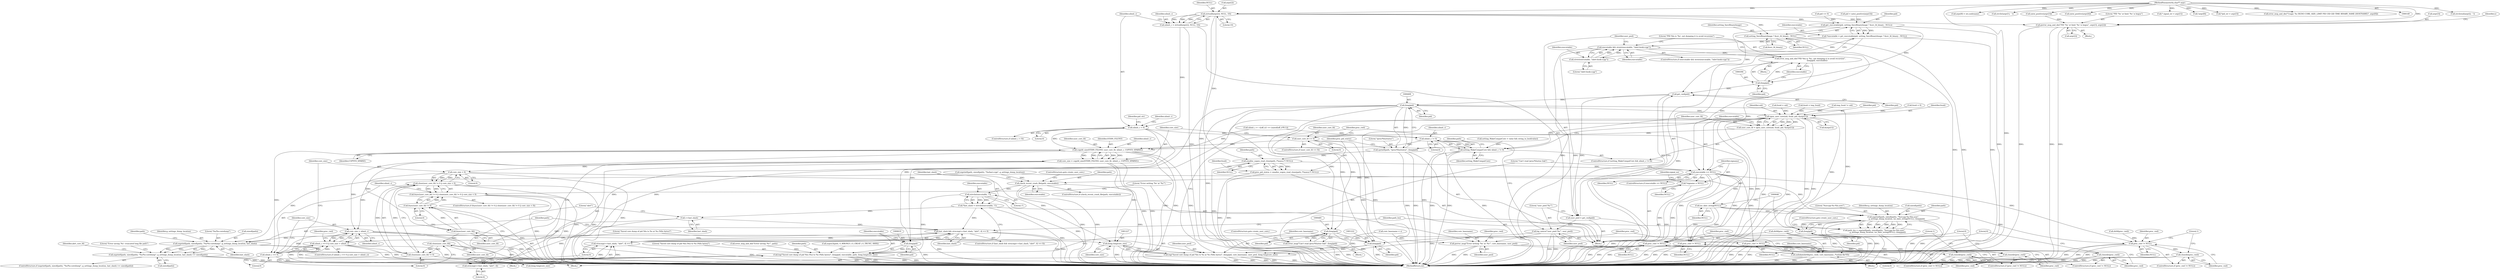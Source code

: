 digraph "0_abrt_8939398b82006ba1fec4ed491339fc075f43fc7c_1@array" {
"1000277" [label="(Call,strtoull(argv[2], NULL, 10))"];
"1000151" [label="(MethodParameterIn,char** argv)"];
"1000275" [label="(Call,ulimit_c = strtoull(argv[2], NULL, 10))"];
"1000284" [label="(Call,ulimit_c < 0)"];
"1000460" [label="(Call,ulimit_c != 0)"];
"1000458" [label="(Call,setting_MakeCompatCore && ulimit_c != 0)"];
"1001160" [label="(Call,copyfd_size(STDIN_FILENO, user_core_fd, ulimit_c, COPYFD_SPARSE))"];
"1001158" [label="(Call,core_size = copyfd_size(STDIN_FILENO, user_core_fd, ulimit_c, COPYFD_SPARSE))"];
"1001176" [label="(Call,core_size < 0)"];
"1001171" [label="(Call,close(user_core_fd) != 0 || core_size < 0)"];
"1001166" [label="(Call,fsync(user_core_fd) != 0 || close(user_core_fd) != 0 || core_size < 0)"];
"1001202" [label="(Call,core_size > ulimit_c)"];
"1001198" [label="(Call,ulimit_c == 0 || core_size > ulimit_c)"];
"1001226" [label="(Call,(long long)core_size)"];
"1001219" [label="(Call,log(\"Saved core dump of pid %lu to %s at %s (%llu bytes)\", (long)pid, core_basename, user_pwd, (long long)core_size))"];
"1001168" [label="(Call,fsync(user_core_fd))"];
"1001167" [label="(Call,fsync(user_core_fd) != 0)"];
"1001173" [label="(Call,close(user_core_fd))"];
"1001172" [label="(Call,close(user_core_fd) != 0)"];
"1001199" [label="(Call,ulimit_c == 0)"];
"1000328" [label="(Call,perror_msg_and_die(\"PID '%s' or limit '%s' is bogus\", argv[3], argv[2]))"];
"1000377" [label="(Call,get_executable(pid, setting_SaveBinaryImage ? &src_fd_binary : NULL))"];
"1000375" [label="(Call,*executable = get_executable(pid, setting_SaveBinaryImage ? &src_fd_binary : NULL))"];
"1000385" [label="(Call,executable && strstr(executable, \"/abrt-hook-ccpp\"))"];
"1000391" [label="(Call,error_msg_and_die(\"PID %lu is '%s', not dumping it to avoid recursion\",\n                        (long)pid, executable))"];
"1000474" [label="(Call,executable == NULL)"];
"1000485" [label="(Call,*signame = NULL)"];
"1000547" [label="(Call,check_recent_crash_file(path, executable))"];
"1000555" [label="(Call,strrchr(executable, '/'))"];
"1000553" [label="(Call,*last_slash = strrchr(executable, '/'))"];
"1000559" [label="(Call,last_slash && strncmp(++last_slash, \"abrt\", 4) == 0)"];
"1000571" [label="(Call,snprintf(path, sizeof(path), \"%s/%s-coredump\", g_settings_dump_location, last_slash))"];
"1000570" [label="(Call,snprintf(path, sizeof(path), \"%s/%s-coredump\", g_settings_dump_location, last_slash) >= sizeof(path))"];
"1000563" [label="(Call,++last_slash)"];
"1000562" [label="(Call,strncmp(++last_slash, \"abrt\", 4))"];
"1000561" [label="(Call,strncmp(++last_slash, \"abrt\", 4) == 0)"];
"1000616" [label="(Call,log(\"Saved core dump of pid %lu (%s) to %s (%llu bytes)\", (long)pid, executable, path, (long long)core_size))"];
"1000627" [label="(Call,proc_cwd != NULL)"];
"1000630" [label="(Call,closedir(proc_cwd))"];
"1000643" [label="(Call,iso_date_string(NULL))"];
"1000637" [label="(Call,snprintf(path, sizeof(path), \"%s/ccpp-%s-%lu.new\",\n            g_settings_dump_location, iso_date_string(NULL), (long)pid))"];
"1000635" [label="(Call,path_len = snprintf(path, sizeof(path), \"%s/ccpp-%s-%lu.new\",\n            g_settings_dump_location, iso_date_string(NULL), (long)pid))"];
"1001190" [label="(Call,proc_cwd != NULL)"];
"1001193" [label="(Call,closedir(proc_cwd))"];
"1001212" [label="(Call,proc_cwd != NULL)"];
"1001215" [label="(Call,closedir(proc_cwd))"];
"1001230" [label="(Call,proc_cwd != NULL)"];
"1001233" [label="(Call,closedir(proc_cwd))"];
"1000387" [label="(Call,strstr(executable, \"/abrt-hook-ccpp\"))"];
"1000393" [label="(Call,(long)pid)"];
"1000399" [label="(Call,get_cwd(pid))"];
"1000397" [label="(Call,user_pwd = get_cwd(pid))"];
"1000401" [label="(Call,log_notice(\"user_pwd:'%s'\", user_pwd))"];
"1001180" [label="(Call,perror_msg(\"Error writing '%s' at '%s'\", core_basename, user_pwd))"];
"1001184" [label="(Call,unlinkat(dirfd(proc_cwd), core_basename, /*unlink file*/0))"];
"1000407" [label="(Call,(long)pid)"];
"1000404" [label="(Call,sprintf(path, \"/proc/%lu/status\", (long)pid))"];
"1000412" [label="(Call,xmalloc_xopen_read_close(path, /*maxsz:*/ NULL))"];
"1000410" [label="(Call,proc_pid_status = xmalloc_xopen_read_close(path, /*maxsz:*/ NULL))"];
"1000465" [label="(Call,open_user_core(uid, fsuid, pid, &argv[1]))"];
"1000463" [label="(Call,user_core_fd = open_user_core(uid, fsuid, pid, &argv[1]))"];
"1001153" [label="(Call,user_core_fd >= 0)"];
"1000480" [label="(Call,(long)pid)"];
"1000478" [label="(Call,error_msg(\"Can't read /proc/%lu/exe link\", (long)pid))"];
"1001221" [label="(Call,(long)pid)"];
"1000618" [label="(Call,(long)pid)"];
"1000645" [label="(Call,(long)pid)"];
"1000379" [label="(Call,setting_SaveBinaryImage ? &src_fd_binary : NULL)"];
"1000576" [label="(Identifier,g_settings_dump_location)"];
"1001160" [label="(Call,copyfd_size(STDIN_FILENO, user_core_fd, ulimit_c, COPYFD_SPARSE))"];
"1001175" [label="(Literal,0)"];
"1000333" [label="(Call,argv[2])"];
"1000230" [label="(Call,setting_MakeCompatCore = value && string_to_bool(value))"];
"1000639" [label="(Call,sizeof(path))"];
"1000480" [label="(Call,(long)pid)"];
"1000563" [label="(Call,++last_slash)"];
"1001200" [label="(Identifier,ulimit_c)"];
"1000469" [label="(Call,&argv[1])"];
"1000645" [label="(Call,(long)pid)"];
"1000467" [label="(Identifier,fsuid)"];
"1000485" [label="(Call,*signame = NULL)"];
"1000566" [label="(Literal,4)"];
"1000308" [label="(Call,pid = xatoi_positive(argv[3]))"];
"1000458" [label="(Call,setting_MakeCompatCore && ulimit_c != 0)"];
"1001187" [label="(Identifier,core_basename)"];
"1001189" [label="(ControlStructure,if (proc_cwd != NULL))"];
"1000375" [label="(Call,*executable = get_executable(pid, setting_SaveBinaryImage ? &src_fd_binary : NULL))"];
"1001155" [label="(Literal,0)"];
"1001169" [label="(Identifier,user_core_fd)"];
"1000556" [label="(Identifier,executable)"];
"1000400" [label="(Identifier,pid)"];
"1000570" [label="(Call,snprintf(path, sizeof(path), \"%s/%s-coredump\", g_settings_dump_location, last_slash) >= sizeof(path))"];
"1000376" [label="(Identifier,executable)"];
"1001230" [label="(Call,proc_cwd != NULL)"];
"1000288" [label="(Call,ulimit_c = ~((off_t)1 << (sizeof(off_t)*8-1)))"];
"1001225" [label="(Identifier,user_pwd)"];
"1000395" [label="(Identifier,pid)"];
"1001186" [label="(Identifier,proc_cwd)"];
"1000460" [label="(Call,ulimit_c != 0)"];
"1000402" [label="(Literal,\"user_pwd:'%s'\")"];
"1000203" [label="(Call,strchrnul(argv[i], ' '))"];
"1000627" [label="(Call,proc_cwd != NULL)"];
"1000403" [label="(Identifier,user_pwd)"];
"1000462" [label="(Literal,0)"];
"1000285" [label="(Identifier,ulimit_c)"];
"1000281" [label="(Identifier,NULL)"];
"1001204" [label="(Identifier,ulimit_c)"];
"1001201" [label="(Literal,0)"];
"1000392" [label="(Literal,\"PID %lu is '%s', not dumping it to avoid recursion\")"];
"1000277" [label="(Call,strtoull(argv[2], NULL, 10))"];
"1000628" [label="(Identifier,proc_cwd)"];
"1001207" [label="(Call,dirfd(proc_cwd))"];
"1001182" [label="(Identifier,core_basename)"];
"1000549" [label="(Identifier,executable)"];
"1000378" [label="(Identifier,pid)"];
"1001193" [label="(Call,closedir(proc_cwd))"];
"1000473" [label="(ControlStructure,if (executable == NULL))"];
"1000361" [label="(Call,argv[8] = uts.nodename)"];
"1000623" [label="(Call,(long long)core_size)"];
"1000413" [label="(Identifier,path)"];
"1001170" [label="(Literal,0)"];
"1000406" [label="(Literal,\"/proc/%lu/status\")"];
"1000389" [label="(Literal,\"/abrt-hook-ccpp\")"];
"1001179" [label="(Block,)"];
"1000567" [label="(Literal,0)"];
"1000184" [label="(Call,strchr(argv[1], ' '))"];
"1000396" [label="(Identifier,executable)"];
"1000345" [label="(Call,core_basename = s)"];
"1001184" [label="(Call,unlinkat(dirfd(proc_cwd), core_basename, /*unlink file*/0))"];
"1001224" [label="(Identifier,core_basename)"];
"1001202" [label="(Call,core_size > ulimit_c)"];
"1000329" [label="(Literal,\"PID '%s' or limit '%s' is bogus\")"];
"1000621" [label="(Identifier,executable)"];
"1000386" [label="(Identifier,executable)"];
"1000383" [label="(Identifier,NULL)"];
"1001190" [label="(Call,proc_cwd != NULL)"];
"1000461" [label="(Identifier,ulimit_c)"];
"1001164" [label="(Identifier,COPYFD_SPARSE)"];
"1001162" [label="(Identifier,user_core_fd)"];
"1000540" [label="(Call,snprintf(path, sizeof(path), \"%s/last-ccpp\", g_settings_dump_location))"];
"1000278" [label="(Call,argv[2])"];
"1000457" [label="(ControlStructure,if (setting_MakeCompatCore && ulimit_c != 0))"];
"1000572" [label="(Identifier,path)"];
"1000577" [label="(Identifier,last_slash)"];
"1000618" [label="(Call,(long)pid)"];
"1001171" [label="(Call,close(user_core_fd) != 0 || core_size < 0)"];
"1000151" [label="(MethodParameterIn,char** argv)"];
"1001165" [label="(ControlStructure,if (fsync(user_core_fd) != 0 || close(user_core_fd) != 0 || core_size < 0))"];
"1000636" [label="(Identifier,path_len)"];
"1001161" [label="(Identifier,STDIN_FILENO)"];
"1001183" [label="(Identifier,user_pwd)"];
"1000303" [label="(Identifier,pid_str)"];
"1000390" [label="(Block,)"];
"1000635" [label="(Call,path_len = snprintf(path, sizeof(path), \"%s/ccpp-%s-%lu.new\",\n            g_settings_dump_location, iso_date_string(NULL), (long)pid))"];
"1001159" [label="(Identifier,core_size)"];
"1000388" [label="(Identifier,executable)"];
"1000548" [label="(Identifier,path)"];
"1000564" [label="(Identifier,last_slash)"];
"1000317" [label="(Call,xatoi_positive(argv[4]))"];
"1001192" [label="(Identifier,NULL)"];
"1000310" [label="(Call,xatoi_positive(argv[3]))"];
"1000629" [label="(Identifier,NULL)"];
"1000571" [label="(Call,snprintf(path, sizeof(path), \"%s/%s-coredump\", g_settings_dump_location, last_slash))"];
"1000575" [label="(Literal,\"%s/%s-coredump\")"];
"1000573" [label="(Call,sizeof(path))"];
"1000324" [label="(Call,pid <= 0)"];
"1000554" [label="(Identifier,last_slash)"];
"1001213" [label="(Identifier,proc_cwd)"];
"1000478" [label="(Call,error_msg(\"Can't read /proc/%lu/exe link\", (long)pid))"];
"1000264" [label="(Call,* signal_str = argv[1])"];
"1000466" [label="(Identifier,uid)"];
"1000393" [label="(Call,(long)pid)"];
"1000464" [label="(Identifier,user_core_fd)"];
"1001163" [label="(Identifier,ulimit_c)"];
"1001177" [label="(Identifier,core_size)"];
"1001185" [label="(Call,dirfd(proc_cwd))"];
"1000405" [label="(Identifier,path)"];
"1000381" [label="(Call,&src_fd_binary)"];
"1000557" [label="(Literal,'/')"];
"1001223" [label="(Identifier,pid)"];
"1000407" [label="(Call,(long)pid)"];
"1000289" [label="(Identifier,ulimit_c)"];
"1001220" [label="(Literal,\"Saved core dump of pid %lu to %s at %s (%llu bytes)\")"];
"1000649" [label="(ControlStructure,goto create_user_core;)"];
"1000353" [label="(Call,!argv[8])"];
"1000284" [label="(Call,ulimit_c < 0)"];
"1000409" [label="(Identifier,pid)"];
"1001166" [label="(Call,fsync(user_core_fd) != 0 || close(user_core_fd) != 0 || core_size < 0)"];
"1001167" [label="(Call,fsync(user_core_fd) != 0)"];
"1000416" [label="(Call,fsuid = uid)"];
"1000643" [label="(Call,iso_date_string(NULL))"];
"1001176" [label="(Call,core_size < 0)"];
"1000398" [label="(Identifier,user_pwd)"];
"1000546" [label="(ControlStructure,if (check_recent_crash_file(path, executable)))"];
"1000152" [label="(Block,)"];
"1000644" [label="(Identifier,NULL)"];
"1001196" [label="(Literal,1)"];
"1001168" [label="(Call,fsync(user_core_fd))"];
"1000475" [label="(Identifier,executable)"];
"1000474" [label="(Call,executable == NULL)"];
"1000569" [label="(ControlStructure,if (snprintf(path, sizeof(path), \"%s/%s-coredump\", g_settings_dump_location, last_slash) >= sizeof(path)))"];
"1000620" [label="(Identifier,pid)"];
"1001172" [label="(Call,close(user_core_fd) != 0)"];
"1000397" [label="(Call,user_pwd = get_cwd(pid))"];
"1000411" [label="(Identifier,proc_pid_status)"];
"1001228" [label="(Identifier,core_size)"];
"1001208" [label="(Identifier,proc_cwd)"];
"1000585" [label="(Identifier,abrt_core_fd)"];
"1000637" [label="(Call,snprintf(path, sizeof(path), \"%s/ccpp-%s-%lu.new\",\n            g_settings_dump_location, iso_date_string(NULL), (long)pid))"];
"1000463" [label="(Call,user_core_fd = open_user_core(uid, fsuid, pid, &argv[1]))"];
"1000626" [label="(ControlStructure,if (proc_cwd != NULL))"];
"1000302" [label="(Call,*pid_str = argv[3])"];
"1000630" [label="(Call,closedir(proc_cwd))"];
"1001180" [label="(Call,perror_msg(\"Error writing '%s' at '%s'\", core_basename, user_pwd))"];
"1000283" [label="(ControlStructure,if (ulimit_c < 0))"];
"1001197" [label="(ControlStructure,if (ulimit_c == 0 || core_size > ulimit_c))"];
"1000486" [label="(Identifier,signame)"];
"1000568" [label="(Block,)"];
"1000561" [label="(Call,strncmp(++last_slash, \"abrt\", 4) == 0)"];
"1000616" [label="(Call,log(\"Saved core dump of pid %lu (%s) to %s (%llu bytes)\", (long)pid, executable, path, (long long)core_size))"];
"1000276" [label="(Identifier,ulimit_c)"];
"1000439" [label="(Call,fsuid = tmp_fsuid)"];
"1000633" [label="(Literal,0)"];
"1000387" [label="(Call,strstr(executable, \"/abrt-hook-ccpp\"))"];
"1001203" [label="(Identifier,core_size)"];
"1000327" [label="(Block,)"];
"1000638" [label="(Identifier,path)"];
"1000385" [label="(Call,executable && strstr(executable, \"/abrt-hook-ccpp\"))"];
"1000465" [label="(Call,open_user_core(uid, fsuid, pid, &argv[1]))"];
"1001226" [label="(Call,(long long)core_size)"];
"1000401" [label="(Call,log_notice(\"user_pwd:'%s'\", user_pwd))"];
"1000483" [label="(ControlStructure,goto create_user_core;)"];
"1000377" [label="(Call,get_executable(pid, setting_SaveBinaryImage ? &src_fd_binary : NULL))"];
"1000558" [label="(ControlStructure,if (last_slash && strncmp(++last_slash, \"abrt\", 4) == 0))"];
"1001214" [label="(Identifier,NULL)"];
"1000391" [label="(Call,error_msg_and_die(\"PID %lu is '%s', not dumping it to avoid recursion\",\n                        (long)pid, executable))"];
"1000428" [label="(Call,tmp_fsuid != uid)"];
"1000275" [label="(Call,ulimit_c = strtoull(argv[2], NULL, 10))"];
"1001229" [label="(ControlStructure,if (proc_cwd != NULL))"];
"1001158" [label="(Call,core_size = copyfd_size(STDIN_FILENO, user_core_fd, ulimit_c, COPYFD_SPARSE))"];
"1001191" [label="(Identifier,proc_cwd)"];
"1000641" [label="(Literal,\"%s/ccpp-%s-%lu.new\")"];
"1000282" [label="(Literal,10)"];
"1001216" [label="(Identifier,proc_cwd)"];
"1001194" [label="(Identifier,proc_cwd)"];
"1000622" [label="(Identifier,path)"];
"1001215" [label="(Call,closedir(proc_cwd))"];
"1001232" [label="(Identifier,NULL)"];
"1001236" [label="(Literal,0)"];
"1000489" [label="(Identifier,signal_no)"];
"1000586" [label="(Call,xopen3(path, O_WRONLY | O_CREAT | O_TRUNC, 0600))"];
"1000178" [label="(Call,error_msg_and_die(\"Usage: %s SIGNO CORE_SIZE_LIMIT PID UID GID TIME BINARY_NAME [HOSTNAME]\", argv[0]))"];
"1001221" [label="(Call,(long)pid)"];
"1000410" [label="(Call,proc_pid_status = xmalloc_xopen_read_close(path, /*maxsz:*/ NULL))"];
"1001188" [label="(Literal,0)"];
"1000479" [label="(Literal,\"Can't read /proc/%lu/exe link\")"];
"1000404" [label="(Call,sprintf(path, \"/proc/%lu/status\", (long)pid))"];
"1001154" [label="(Identifier,user_core_fd)"];
"1001178" [label="(Literal,0)"];
"1000553" [label="(Call,*last_slash = strrchr(executable, '/'))"];
"1000559" [label="(Call,last_slash && strncmp(++last_slash, \"abrt\", 4) == 0)"];
"1000477" [label="(Block,)"];
"1001198" [label="(Call,ulimit_c == 0 || core_size > ulimit_c)"];
"1001233" [label="(Call,closedir(proc_cwd))"];
"1000380" [label="(Identifier,setting_SaveBinaryImage)"];
"1000330" [label="(Call,argv[3])"];
"1001211" [label="(ControlStructure,if (proc_cwd != NULL))"];
"1000459" [label="(Identifier,setting_MakeCompatCore)"];
"1001234" [label="(Identifier,proc_cwd)"];
"1000414" [label="(Identifier,NULL)"];
"1000581" [label="(Literal,\"Error saving '%s': truncated long file path\")"];
"1000482" [label="(Identifier,pid)"];
"1000578" [label="(Call,sizeof(path))"];
"1000328" [label="(Call,perror_msg_and_die(\"PID '%s' or limit '%s' is bogus\", argv[3], argv[2]))"];
"1000384" [label="(ControlStructure,if (executable && strstr(executable, \"/abrt-hook-ccpp\")))"];
"1000631" [label="(Identifier,proc_cwd)"];
"1000562" [label="(Call,strncmp(++last_slash, \"abrt\", 4))"];
"1001231" [label="(Identifier,proc_cwd)"];
"1000379" [label="(Call,setting_SaveBinaryImage ? &src_fd_binary : NULL)"];
"1000579" [label="(Identifier,path)"];
"1000468" [label="(Identifier,pid)"];
"1000339" [label="(Identifier,s)"];
"1000617" [label="(Literal,\"Saved core dump of pid %lu (%s) to %s (%llu bytes)\")"];
"1000399" [label="(Call,get_cwd(pid))"];
"1000487" [label="(Identifier,NULL)"];
"1000647" [label="(Identifier,pid)"];
"1001174" [label="(Identifier,user_core_fd)"];
"1000613" [label="(Call,error_msg_and_die(\"Error saving '%s'\", path))"];
"1001152" [label="(ControlStructure,if (user_core_fd >= 0))"];
"1000555" [label="(Call,strrchr(executable, '/'))"];
"1001212" [label="(Call,proc_cwd != NULL)"];
"1001181" [label="(Literal,\"Error writing '%s' at '%s'\")"];
"1000560" [label="(Identifier,last_slash)"];
"1001156" [label="(Block,)"];
"1000432" [label="(Call,fsuid = 0)"];
"1000476" [label="(Identifier,NULL)"];
"1001219" [label="(Call,log(\"Saved core dump of pid %lu to %s at %s (%llu bytes)\", (long)pid, core_basename, user_pwd, (long long)core_size))"];
"1000417" [label="(Identifier,fsuid)"];
"1001153" [label="(Call,user_core_fd >= 0)"];
"1000286" [label="(Literal,0)"];
"1000547" [label="(Call,check_recent_crash_file(path, executable))"];
"1000565" [label="(Literal,\"abrt\")"];
"1000642" [label="(Identifier,g_settings_dump_location)"];
"1001218" [label="(Literal,1)"];
"1001199" [label="(Call,ulimit_c == 0)"];
"1001237" [label="(MethodReturn,int)"];
"1000412" [label="(Call,xmalloc_xopen_read_close(path, /*maxsz:*/ NULL))"];
"1001173" [label="(Call,close(user_core_fd))"];
"1000551" [label="(ControlStructure,goto create_user_core;)"];
"1000277" -> "1000275"  [label="AST: "];
"1000277" -> "1000282"  [label="CFG: "];
"1000278" -> "1000277"  [label="AST: "];
"1000281" -> "1000277"  [label="AST: "];
"1000282" -> "1000277"  [label="AST: "];
"1000275" -> "1000277"  [label="CFG: "];
"1000277" -> "1001237"  [label="DDG: "];
"1000277" -> "1000275"  [label="DDG: "];
"1000277" -> "1000275"  [label="DDG: "];
"1000277" -> "1000275"  [label="DDG: "];
"1000151" -> "1000277"  [label="DDG: "];
"1000277" -> "1000328"  [label="DDG: "];
"1000277" -> "1000377"  [label="DDG: "];
"1000277" -> "1000379"  [label="DDG: "];
"1000277" -> "1000412"  [label="DDG: "];
"1000151" -> "1000149"  [label="AST: "];
"1000151" -> "1001237"  [label="DDG: "];
"1000151" -> "1000178"  [label="DDG: "];
"1000151" -> "1000184"  [label="DDG: "];
"1000151" -> "1000203"  [label="DDG: "];
"1000151" -> "1000264"  [label="DDG: "];
"1000151" -> "1000302"  [label="DDG: "];
"1000151" -> "1000310"  [label="DDG: "];
"1000151" -> "1000317"  [label="DDG: "];
"1000151" -> "1000328"  [label="DDG: "];
"1000151" -> "1000353"  [label="DDG: "];
"1000151" -> "1000361"  [label="DDG: "];
"1000275" -> "1000152"  [label="AST: "];
"1000276" -> "1000275"  [label="AST: "];
"1000285" -> "1000275"  [label="CFG: "];
"1000275" -> "1001237"  [label="DDG: "];
"1000275" -> "1000284"  [label="DDG: "];
"1000284" -> "1000283"  [label="AST: "];
"1000284" -> "1000286"  [label="CFG: "];
"1000285" -> "1000284"  [label="AST: "];
"1000286" -> "1000284"  [label="AST: "];
"1000289" -> "1000284"  [label="CFG: "];
"1000303" -> "1000284"  [label="CFG: "];
"1000284" -> "1001237"  [label="DDG: "];
"1000284" -> "1001237"  [label="DDG: "];
"1000284" -> "1000460"  [label="DDG: "];
"1000284" -> "1001160"  [label="DDG: "];
"1000460" -> "1000458"  [label="AST: "];
"1000460" -> "1000462"  [label="CFG: "];
"1000461" -> "1000460"  [label="AST: "];
"1000462" -> "1000460"  [label="AST: "];
"1000458" -> "1000460"  [label="CFG: "];
"1000460" -> "1001237"  [label="DDG: "];
"1000460" -> "1000458"  [label="DDG: "];
"1000460" -> "1000458"  [label="DDG: "];
"1000288" -> "1000460"  [label="DDG: "];
"1000460" -> "1001160"  [label="DDG: "];
"1000458" -> "1000457"  [label="AST: "];
"1000458" -> "1000459"  [label="CFG: "];
"1000459" -> "1000458"  [label="AST: "];
"1000464" -> "1000458"  [label="CFG: "];
"1000475" -> "1000458"  [label="CFG: "];
"1000458" -> "1001237"  [label="DDG: "];
"1000458" -> "1001237"  [label="DDG: "];
"1000458" -> "1001237"  [label="DDG: "];
"1000230" -> "1000458"  [label="DDG: "];
"1001160" -> "1001158"  [label="AST: "];
"1001160" -> "1001164"  [label="CFG: "];
"1001161" -> "1001160"  [label="AST: "];
"1001162" -> "1001160"  [label="AST: "];
"1001163" -> "1001160"  [label="AST: "];
"1001164" -> "1001160"  [label="AST: "];
"1001158" -> "1001160"  [label="CFG: "];
"1001160" -> "1001237"  [label="DDG: "];
"1001160" -> "1001237"  [label="DDG: "];
"1001160" -> "1001237"  [label="DDG: "];
"1001160" -> "1001158"  [label="DDG: "];
"1001160" -> "1001158"  [label="DDG: "];
"1001160" -> "1001158"  [label="DDG: "];
"1001160" -> "1001158"  [label="DDG: "];
"1001153" -> "1001160"  [label="DDG: "];
"1000288" -> "1001160"  [label="DDG: "];
"1001160" -> "1001168"  [label="DDG: "];
"1001160" -> "1001199"  [label="DDG: "];
"1001158" -> "1001156"  [label="AST: "];
"1001159" -> "1001158"  [label="AST: "];
"1001169" -> "1001158"  [label="CFG: "];
"1001158" -> "1001237"  [label="DDG: "];
"1001158" -> "1001237"  [label="DDG: "];
"1001158" -> "1001176"  [label="DDG: "];
"1001158" -> "1001202"  [label="DDG: "];
"1001158" -> "1001226"  [label="DDG: "];
"1001176" -> "1001171"  [label="AST: "];
"1001176" -> "1001178"  [label="CFG: "];
"1001177" -> "1001176"  [label="AST: "];
"1001178" -> "1001176"  [label="AST: "];
"1001171" -> "1001176"  [label="CFG: "];
"1001176" -> "1001237"  [label="DDG: "];
"1001176" -> "1001171"  [label="DDG: "];
"1001176" -> "1001171"  [label="DDG: "];
"1001176" -> "1001202"  [label="DDG: "];
"1001176" -> "1001226"  [label="DDG: "];
"1001171" -> "1001166"  [label="AST: "];
"1001171" -> "1001172"  [label="CFG: "];
"1001172" -> "1001171"  [label="AST: "];
"1001166" -> "1001171"  [label="CFG: "];
"1001171" -> "1001237"  [label="DDG: "];
"1001171" -> "1001237"  [label="DDG: "];
"1001171" -> "1001166"  [label="DDG: "];
"1001171" -> "1001166"  [label="DDG: "];
"1001172" -> "1001171"  [label="DDG: "];
"1001172" -> "1001171"  [label="DDG: "];
"1001166" -> "1001165"  [label="AST: "];
"1001166" -> "1001167"  [label="CFG: "];
"1001167" -> "1001166"  [label="AST: "];
"1001181" -> "1001166"  [label="CFG: "];
"1001200" -> "1001166"  [label="CFG: "];
"1001166" -> "1001237"  [label="DDG: "];
"1001166" -> "1001237"  [label="DDG: "];
"1001166" -> "1001237"  [label="DDG: "];
"1001167" -> "1001166"  [label="DDG: "];
"1001167" -> "1001166"  [label="DDG: "];
"1001202" -> "1001198"  [label="AST: "];
"1001202" -> "1001204"  [label="CFG: "];
"1001203" -> "1001202"  [label="AST: "];
"1001204" -> "1001202"  [label="AST: "];
"1001198" -> "1001202"  [label="CFG: "];
"1001202" -> "1001237"  [label="DDG: "];
"1001202" -> "1001237"  [label="DDG: "];
"1001202" -> "1001198"  [label="DDG: "];
"1001202" -> "1001198"  [label="DDG: "];
"1001199" -> "1001202"  [label="DDG: "];
"1001202" -> "1001226"  [label="DDG: "];
"1001198" -> "1001197"  [label="AST: "];
"1001198" -> "1001199"  [label="CFG: "];
"1001199" -> "1001198"  [label="AST: "];
"1001208" -> "1001198"  [label="CFG: "];
"1001220" -> "1001198"  [label="CFG: "];
"1001198" -> "1001237"  [label="DDG: "];
"1001198" -> "1001237"  [label="DDG: "];
"1001198" -> "1001237"  [label="DDG: "];
"1001199" -> "1001198"  [label="DDG: "];
"1001199" -> "1001198"  [label="DDG: "];
"1001226" -> "1001219"  [label="AST: "];
"1001226" -> "1001228"  [label="CFG: "];
"1001227" -> "1001226"  [label="AST: "];
"1001228" -> "1001226"  [label="AST: "];
"1001219" -> "1001226"  [label="CFG: "];
"1001226" -> "1001237"  [label="DDG: "];
"1001226" -> "1001219"  [label="DDG: "];
"1001219" -> "1001156"  [label="AST: "];
"1001220" -> "1001219"  [label="AST: "];
"1001221" -> "1001219"  [label="AST: "];
"1001224" -> "1001219"  [label="AST: "];
"1001225" -> "1001219"  [label="AST: "];
"1001231" -> "1001219"  [label="CFG: "];
"1001219" -> "1001237"  [label="DDG: "];
"1001219" -> "1001237"  [label="DDG: "];
"1001219" -> "1001237"  [label="DDG: "];
"1001219" -> "1001237"  [label="DDG: "];
"1001219" -> "1001237"  [label="DDG: "];
"1001221" -> "1001219"  [label="DDG: "];
"1000345" -> "1001219"  [label="DDG: "];
"1000401" -> "1001219"  [label="DDG: "];
"1001168" -> "1001167"  [label="AST: "];
"1001168" -> "1001169"  [label="CFG: "];
"1001169" -> "1001168"  [label="AST: "];
"1001170" -> "1001168"  [label="CFG: "];
"1001168" -> "1001237"  [label="DDG: "];
"1001168" -> "1001167"  [label="DDG: "];
"1001168" -> "1001173"  [label="DDG: "];
"1001167" -> "1001170"  [label="CFG: "];
"1001170" -> "1001167"  [label="AST: "];
"1001174" -> "1001167"  [label="CFG: "];
"1001167" -> "1001237"  [label="DDG: "];
"1001173" -> "1001172"  [label="AST: "];
"1001173" -> "1001174"  [label="CFG: "];
"1001174" -> "1001173"  [label="AST: "];
"1001175" -> "1001173"  [label="CFG: "];
"1001173" -> "1001237"  [label="DDG: "];
"1001173" -> "1001172"  [label="DDG: "];
"1001172" -> "1001175"  [label="CFG: "];
"1001175" -> "1001172"  [label="AST: "];
"1001177" -> "1001172"  [label="CFG: "];
"1001172" -> "1001237"  [label="DDG: "];
"1001199" -> "1001201"  [label="CFG: "];
"1001200" -> "1001199"  [label="AST: "];
"1001201" -> "1001199"  [label="AST: "];
"1001203" -> "1001199"  [label="CFG: "];
"1001199" -> "1001237"  [label="DDG: "];
"1000328" -> "1000327"  [label="AST: "];
"1000328" -> "1000333"  [label="CFG: "];
"1000329" -> "1000328"  [label="AST: "];
"1000330" -> "1000328"  [label="AST: "];
"1000333" -> "1000328"  [label="AST: "];
"1000339" -> "1000328"  [label="CFG: "];
"1000328" -> "1001237"  [label="DDG: "];
"1000328" -> "1001237"  [label="DDG: "];
"1000328" -> "1001237"  [label="DDG: "];
"1000310" -> "1000328"  [label="DDG: "];
"1000377" -> "1000375"  [label="AST: "];
"1000377" -> "1000379"  [label="CFG: "];
"1000378" -> "1000377"  [label="AST: "];
"1000379" -> "1000377"  [label="AST: "];
"1000375" -> "1000377"  [label="CFG: "];
"1000377" -> "1001237"  [label="DDG: "];
"1000377" -> "1000375"  [label="DDG: "];
"1000377" -> "1000375"  [label="DDG: "];
"1000308" -> "1000377"  [label="DDG: "];
"1000324" -> "1000377"  [label="DDG: "];
"1000377" -> "1000393"  [label="DDG: "];
"1000377" -> "1000399"  [label="DDG: "];
"1000375" -> "1000152"  [label="AST: "];
"1000376" -> "1000375"  [label="AST: "];
"1000386" -> "1000375"  [label="CFG: "];
"1000375" -> "1001237"  [label="DDG: "];
"1000375" -> "1000385"  [label="DDG: "];
"1000375" -> "1000387"  [label="DDG: "];
"1000385" -> "1000384"  [label="AST: "];
"1000385" -> "1000386"  [label="CFG: "];
"1000385" -> "1000387"  [label="CFG: "];
"1000386" -> "1000385"  [label="AST: "];
"1000387" -> "1000385"  [label="AST: "];
"1000392" -> "1000385"  [label="CFG: "];
"1000398" -> "1000385"  [label="CFG: "];
"1000385" -> "1001237"  [label="DDG: "];
"1000385" -> "1001237"  [label="DDG: "];
"1000387" -> "1000385"  [label="DDG: "];
"1000387" -> "1000385"  [label="DDG: "];
"1000385" -> "1000391"  [label="DDG: "];
"1000385" -> "1000474"  [label="DDG: "];
"1000391" -> "1000390"  [label="AST: "];
"1000391" -> "1000396"  [label="CFG: "];
"1000392" -> "1000391"  [label="AST: "];
"1000393" -> "1000391"  [label="AST: "];
"1000396" -> "1000391"  [label="AST: "];
"1000398" -> "1000391"  [label="CFG: "];
"1000391" -> "1001237"  [label="DDG: "];
"1000393" -> "1000391"  [label="DDG: "];
"1000391" -> "1000474"  [label="DDG: "];
"1000474" -> "1000473"  [label="AST: "];
"1000474" -> "1000476"  [label="CFG: "];
"1000475" -> "1000474"  [label="AST: "];
"1000476" -> "1000474"  [label="AST: "];
"1000479" -> "1000474"  [label="CFG: "];
"1000486" -> "1000474"  [label="CFG: "];
"1000474" -> "1001237"  [label="DDG: "];
"1000474" -> "1001237"  [label="DDG: "];
"1000412" -> "1000474"  [label="DDG: "];
"1000474" -> "1000485"  [label="DDG: "];
"1000474" -> "1000547"  [label="DDG: "];
"1000474" -> "1000627"  [label="DDG: "];
"1000474" -> "1000643"  [label="DDG: "];
"1000474" -> "1001190"  [label="DDG: "];
"1000474" -> "1001212"  [label="DDG: "];
"1000474" -> "1001230"  [label="DDG: "];
"1000485" -> "1000152"  [label="AST: "];
"1000485" -> "1000487"  [label="CFG: "];
"1000486" -> "1000485"  [label="AST: "];
"1000487" -> "1000485"  [label="AST: "];
"1000489" -> "1000485"  [label="CFG: "];
"1000485" -> "1001237"  [label="DDG: "];
"1000547" -> "1000546"  [label="AST: "];
"1000547" -> "1000549"  [label="CFG: "];
"1000548" -> "1000547"  [label="AST: "];
"1000549" -> "1000547"  [label="AST: "];
"1000551" -> "1000547"  [label="CFG: "];
"1000554" -> "1000547"  [label="CFG: "];
"1000547" -> "1001237"  [label="DDG: "];
"1000547" -> "1001237"  [label="DDG: "];
"1000547" -> "1001237"  [label="DDG: "];
"1000540" -> "1000547"  [label="DDG: "];
"1000547" -> "1000555"  [label="DDG: "];
"1000555" -> "1000553"  [label="AST: "];
"1000555" -> "1000557"  [label="CFG: "];
"1000556" -> "1000555"  [label="AST: "];
"1000557" -> "1000555"  [label="AST: "];
"1000553" -> "1000555"  [label="CFG: "];
"1000555" -> "1001237"  [label="DDG: "];
"1000555" -> "1000553"  [label="DDG: "];
"1000555" -> "1000553"  [label="DDG: "];
"1000555" -> "1000616"  [label="DDG: "];
"1000553" -> "1000152"  [label="AST: "];
"1000554" -> "1000553"  [label="AST: "];
"1000560" -> "1000553"  [label="CFG: "];
"1000553" -> "1001237"  [label="DDG: "];
"1000553" -> "1000559"  [label="DDG: "];
"1000553" -> "1000563"  [label="DDG: "];
"1000559" -> "1000558"  [label="AST: "];
"1000559" -> "1000560"  [label="CFG: "];
"1000559" -> "1000561"  [label="CFG: "];
"1000560" -> "1000559"  [label="AST: "];
"1000561" -> "1000559"  [label="AST: "];
"1000572" -> "1000559"  [label="CFG: "];
"1000636" -> "1000559"  [label="CFG: "];
"1000559" -> "1001237"  [label="DDG: "];
"1000559" -> "1001237"  [label="DDG: "];
"1000559" -> "1001237"  [label="DDG: "];
"1000563" -> "1000559"  [label="DDG: "];
"1000561" -> "1000559"  [label="DDG: "];
"1000561" -> "1000559"  [label="DDG: "];
"1000559" -> "1000571"  [label="DDG: "];
"1000571" -> "1000570"  [label="AST: "];
"1000571" -> "1000577"  [label="CFG: "];
"1000572" -> "1000571"  [label="AST: "];
"1000573" -> "1000571"  [label="AST: "];
"1000575" -> "1000571"  [label="AST: "];
"1000576" -> "1000571"  [label="AST: "];
"1000577" -> "1000571"  [label="AST: "];
"1000579" -> "1000571"  [label="CFG: "];
"1000571" -> "1001237"  [label="DDG: "];
"1000571" -> "1001237"  [label="DDG: "];
"1000571" -> "1000570"  [label="DDG: "];
"1000571" -> "1000570"  [label="DDG: "];
"1000571" -> "1000570"  [label="DDG: "];
"1000571" -> "1000570"  [label="DDG: "];
"1000540" -> "1000571"  [label="DDG: "];
"1000570" -> "1000569"  [label="AST: "];
"1000570" -> "1000578"  [label="CFG: "];
"1000578" -> "1000570"  [label="AST: "];
"1000581" -> "1000570"  [label="CFG: "];
"1000585" -> "1000570"  [label="CFG: "];
"1000570" -> "1001237"  [label="DDG: "];
"1000570" -> "1001237"  [label="DDG: "];
"1000563" -> "1000562"  [label="AST: "];
"1000563" -> "1000564"  [label="CFG: "];
"1000564" -> "1000563"  [label="AST: "];
"1000565" -> "1000563"  [label="CFG: "];
"1000563" -> "1000562"  [label="DDG: "];
"1000562" -> "1000561"  [label="AST: "];
"1000562" -> "1000566"  [label="CFG: "];
"1000565" -> "1000562"  [label="AST: "];
"1000566" -> "1000562"  [label="AST: "];
"1000567" -> "1000562"  [label="CFG: "];
"1000562" -> "1000561"  [label="DDG: "];
"1000562" -> "1000561"  [label="DDG: "];
"1000561" -> "1000567"  [label="CFG: "];
"1000567" -> "1000561"  [label="AST: "];
"1000561" -> "1001237"  [label="DDG: "];
"1000616" -> "1000568"  [label="AST: "];
"1000616" -> "1000623"  [label="CFG: "];
"1000617" -> "1000616"  [label="AST: "];
"1000618" -> "1000616"  [label="AST: "];
"1000621" -> "1000616"  [label="AST: "];
"1000622" -> "1000616"  [label="AST: "];
"1000623" -> "1000616"  [label="AST: "];
"1000628" -> "1000616"  [label="CFG: "];
"1000616" -> "1001237"  [label="DDG: "];
"1000616" -> "1001237"  [label="DDG: "];
"1000616" -> "1001237"  [label="DDG: "];
"1000616" -> "1001237"  [label="DDG: "];
"1000616" -> "1001237"  [label="DDG: "];
"1000618" -> "1000616"  [label="DDG: "];
"1000586" -> "1000616"  [label="DDG: "];
"1000613" -> "1000616"  [label="DDG: "];
"1000623" -> "1000616"  [label="DDG: "];
"1000627" -> "1000626"  [label="AST: "];
"1000627" -> "1000629"  [label="CFG: "];
"1000628" -> "1000627"  [label="AST: "];
"1000629" -> "1000627"  [label="AST: "];
"1000631" -> "1000627"  [label="CFG: "];
"1000633" -> "1000627"  [label="CFG: "];
"1000627" -> "1001237"  [label="DDG: "];
"1000627" -> "1001237"  [label="DDG: "];
"1000627" -> "1001237"  [label="DDG: "];
"1000627" -> "1000630"  [label="DDG: "];
"1000630" -> "1000626"  [label="AST: "];
"1000630" -> "1000631"  [label="CFG: "];
"1000631" -> "1000630"  [label="AST: "];
"1000633" -> "1000630"  [label="CFG: "];
"1000630" -> "1001237"  [label="DDG: "];
"1000630" -> "1001237"  [label="DDG: "];
"1000643" -> "1000637"  [label="AST: "];
"1000643" -> "1000644"  [label="CFG: "];
"1000644" -> "1000643"  [label="AST: "];
"1000646" -> "1000643"  [label="CFG: "];
"1000643" -> "1000637"  [label="DDG: "];
"1000643" -> "1001190"  [label="DDG: "];
"1000643" -> "1001212"  [label="DDG: "];
"1000643" -> "1001230"  [label="DDG: "];
"1000637" -> "1000635"  [label="AST: "];
"1000637" -> "1000645"  [label="CFG: "];
"1000638" -> "1000637"  [label="AST: "];
"1000639" -> "1000637"  [label="AST: "];
"1000641" -> "1000637"  [label="AST: "];
"1000642" -> "1000637"  [label="AST: "];
"1000645" -> "1000637"  [label="AST: "];
"1000635" -> "1000637"  [label="CFG: "];
"1000637" -> "1001237"  [label="DDG: "];
"1000637" -> "1001237"  [label="DDG: "];
"1000637" -> "1001237"  [label="DDG: "];
"1000637" -> "1001237"  [label="DDG: "];
"1000637" -> "1000635"  [label="DDG: "];
"1000637" -> "1000635"  [label="DDG: "];
"1000637" -> "1000635"  [label="DDG: "];
"1000637" -> "1000635"  [label="DDG: "];
"1000637" -> "1000635"  [label="DDG: "];
"1000540" -> "1000637"  [label="DDG: "];
"1000645" -> "1000637"  [label="DDG: "];
"1000635" -> "1000152"  [label="AST: "];
"1000636" -> "1000635"  [label="AST: "];
"1000649" -> "1000635"  [label="CFG: "];
"1000635" -> "1001237"  [label="DDG: "];
"1000635" -> "1001237"  [label="DDG: "];
"1001190" -> "1001189"  [label="AST: "];
"1001190" -> "1001192"  [label="CFG: "];
"1001191" -> "1001190"  [label="AST: "];
"1001192" -> "1001190"  [label="AST: "];
"1001194" -> "1001190"  [label="CFG: "];
"1001196" -> "1001190"  [label="CFG: "];
"1001190" -> "1001237"  [label="DDG: "];
"1001190" -> "1001237"  [label="DDG: "];
"1001190" -> "1001237"  [label="DDG: "];
"1001185" -> "1001190"  [label="DDG: "];
"1001190" -> "1001193"  [label="DDG: "];
"1001193" -> "1001189"  [label="AST: "];
"1001193" -> "1001194"  [label="CFG: "];
"1001194" -> "1001193"  [label="AST: "];
"1001196" -> "1001193"  [label="CFG: "];
"1001193" -> "1001237"  [label="DDG: "];
"1001193" -> "1001237"  [label="DDG: "];
"1001212" -> "1001211"  [label="AST: "];
"1001212" -> "1001214"  [label="CFG: "];
"1001213" -> "1001212"  [label="AST: "];
"1001214" -> "1001212"  [label="AST: "];
"1001216" -> "1001212"  [label="CFG: "];
"1001218" -> "1001212"  [label="CFG: "];
"1001212" -> "1001237"  [label="DDG: "];
"1001212" -> "1001237"  [label="DDG: "];
"1001212" -> "1001237"  [label="DDG: "];
"1001207" -> "1001212"  [label="DDG: "];
"1001212" -> "1001215"  [label="DDG: "];
"1001215" -> "1001211"  [label="AST: "];
"1001215" -> "1001216"  [label="CFG: "];
"1001216" -> "1001215"  [label="AST: "];
"1001218" -> "1001215"  [label="CFG: "];
"1001215" -> "1001237"  [label="DDG: "];
"1001215" -> "1001237"  [label="DDG: "];
"1001230" -> "1001229"  [label="AST: "];
"1001230" -> "1001232"  [label="CFG: "];
"1001231" -> "1001230"  [label="AST: "];
"1001232" -> "1001230"  [label="AST: "];
"1001234" -> "1001230"  [label="CFG: "];
"1001236" -> "1001230"  [label="CFG: "];
"1001230" -> "1001237"  [label="DDG: "];
"1001230" -> "1001237"  [label="DDG: "];
"1001230" -> "1001237"  [label="DDG: "];
"1001230" -> "1001233"  [label="DDG: "];
"1001233" -> "1001229"  [label="AST: "];
"1001233" -> "1001234"  [label="CFG: "];
"1001234" -> "1001233"  [label="AST: "];
"1001236" -> "1001233"  [label="CFG: "];
"1001233" -> "1001237"  [label="DDG: "];
"1001233" -> "1001237"  [label="DDG: "];
"1000387" -> "1000389"  [label="CFG: "];
"1000388" -> "1000387"  [label="AST: "];
"1000389" -> "1000387"  [label="AST: "];
"1000393" -> "1000395"  [label="CFG: "];
"1000394" -> "1000393"  [label="AST: "];
"1000395" -> "1000393"  [label="AST: "];
"1000396" -> "1000393"  [label="CFG: "];
"1000393" -> "1000399"  [label="DDG: "];
"1000399" -> "1000397"  [label="AST: "];
"1000399" -> "1000400"  [label="CFG: "];
"1000400" -> "1000399"  [label="AST: "];
"1000397" -> "1000399"  [label="CFG: "];
"1000399" -> "1000397"  [label="DDG: "];
"1000399" -> "1000407"  [label="DDG: "];
"1000397" -> "1000152"  [label="AST: "];
"1000398" -> "1000397"  [label="AST: "];
"1000402" -> "1000397"  [label="CFG: "];
"1000397" -> "1001237"  [label="DDG: "];
"1000397" -> "1000401"  [label="DDG: "];
"1000401" -> "1000152"  [label="AST: "];
"1000401" -> "1000403"  [label="CFG: "];
"1000402" -> "1000401"  [label="AST: "];
"1000403" -> "1000401"  [label="AST: "];
"1000405" -> "1000401"  [label="CFG: "];
"1000401" -> "1001237"  [label="DDG: "];
"1000401" -> "1001237"  [label="DDG: "];
"1000401" -> "1001180"  [label="DDG: "];
"1001180" -> "1001179"  [label="AST: "];
"1001180" -> "1001183"  [label="CFG: "];
"1001181" -> "1001180"  [label="AST: "];
"1001182" -> "1001180"  [label="AST: "];
"1001183" -> "1001180"  [label="AST: "];
"1001186" -> "1001180"  [label="CFG: "];
"1001180" -> "1001237"  [label="DDG: "];
"1001180" -> "1001237"  [label="DDG: "];
"1000345" -> "1001180"  [label="DDG: "];
"1001180" -> "1001184"  [label="DDG: "];
"1001184" -> "1001179"  [label="AST: "];
"1001184" -> "1001188"  [label="CFG: "];
"1001185" -> "1001184"  [label="AST: "];
"1001187" -> "1001184"  [label="AST: "];
"1001188" -> "1001184"  [label="AST: "];
"1001191" -> "1001184"  [label="CFG: "];
"1001184" -> "1001237"  [label="DDG: "];
"1001184" -> "1001237"  [label="DDG: "];
"1001184" -> "1001237"  [label="DDG: "];
"1001185" -> "1001184"  [label="DDG: "];
"1000407" -> "1000404"  [label="AST: "];
"1000407" -> "1000409"  [label="CFG: "];
"1000408" -> "1000407"  [label="AST: "];
"1000409" -> "1000407"  [label="AST: "];
"1000404" -> "1000407"  [label="CFG: "];
"1000407" -> "1001237"  [label="DDG: "];
"1000407" -> "1000404"  [label="DDG: "];
"1000407" -> "1000465"  [label="DDG: "];
"1000407" -> "1000480"  [label="DDG: "];
"1000407" -> "1000618"  [label="DDG: "];
"1000407" -> "1000645"  [label="DDG: "];
"1000407" -> "1001221"  [label="DDG: "];
"1000404" -> "1000152"  [label="AST: "];
"1000405" -> "1000404"  [label="AST: "];
"1000406" -> "1000404"  [label="AST: "];
"1000411" -> "1000404"  [label="CFG: "];
"1000404" -> "1001237"  [label="DDG: "];
"1000404" -> "1001237"  [label="DDG: "];
"1000404" -> "1000412"  [label="DDG: "];
"1000412" -> "1000410"  [label="AST: "];
"1000412" -> "1000414"  [label="CFG: "];
"1000413" -> "1000412"  [label="AST: "];
"1000414" -> "1000412"  [label="AST: "];
"1000410" -> "1000412"  [label="CFG: "];
"1000412" -> "1001237"  [label="DDG: "];
"1000412" -> "1000410"  [label="DDG: "];
"1000412" -> "1000410"  [label="DDG: "];
"1000410" -> "1000152"  [label="AST: "];
"1000411" -> "1000410"  [label="AST: "];
"1000417" -> "1000410"  [label="CFG: "];
"1000410" -> "1001237"  [label="DDG: "];
"1000410" -> "1001237"  [label="DDG: "];
"1000465" -> "1000463"  [label="AST: "];
"1000465" -> "1000469"  [label="CFG: "];
"1000466" -> "1000465"  [label="AST: "];
"1000467" -> "1000465"  [label="AST: "];
"1000468" -> "1000465"  [label="AST: "];
"1000469" -> "1000465"  [label="AST: "];
"1000463" -> "1000465"  [label="CFG: "];
"1000465" -> "1001237"  [label="DDG: "];
"1000465" -> "1001237"  [label="DDG: "];
"1000465" -> "1001237"  [label="DDG: "];
"1000465" -> "1001237"  [label="DDG: "];
"1000465" -> "1000463"  [label="DDG: "];
"1000465" -> "1000463"  [label="DDG: "];
"1000465" -> "1000463"  [label="DDG: "];
"1000465" -> "1000463"  [label="DDG: "];
"1000428" -> "1000465"  [label="DDG: "];
"1000439" -> "1000465"  [label="DDG: "];
"1000432" -> "1000465"  [label="DDG: "];
"1000416" -> "1000465"  [label="DDG: "];
"1000465" -> "1000480"  [label="DDG: "];
"1000465" -> "1000618"  [label="DDG: "];
"1000465" -> "1000645"  [label="DDG: "];
"1000465" -> "1001221"  [label="DDG: "];
"1000463" -> "1000457"  [label="AST: "];
"1000464" -> "1000463"  [label="AST: "];
"1000475" -> "1000463"  [label="CFG: "];
"1000463" -> "1001237"  [label="DDG: "];
"1000463" -> "1001237"  [label="DDG: "];
"1000463" -> "1001153"  [label="DDG: "];
"1001153" -> "1001152"  [label="AST: "];
"1001153" -> "1001155"  [label="CFG: "];
"1001154" -> "1001153"  [label="AST: "];
"1001155" -> "1001153"  [label="AST: "];
"1001159" -> "1001153"  [label="CFG: "];
"1001231" -> "1001153"  [label="CFG: "];
"1001153" -> "1001237"  [label="DDG: "];
"1001153" -> "1001237"  [label="DDG: "];
"1000480" -> "1000478"  [label="AST: "];
"1000480" -> "1000482"  [label="CFG: "];
"1000481" -> "1000480"  [label="AST: "];
"1000482" -> "1000480"  [label="AST: "];
"1000478" -> "1000480"  [label="CFG: "];
"1000480" -> "1001237"  [label="DDG: "];
"1000480" -> "1000478"  [label="DDG: "];
"1000480" -> "1001221"  [label="DDG: "];
"1000478" -> "1000477"  [label="AST: "];
"1000479" -> "1000478"  [label="AST: "];
"1000483" -> "1000478"  [label="CFG: "];
"1000478" -> "1001237"  [label="DDG: "];
"1000478" -> "1001237"  [label="DDG: "];
"1001221" -> "1001223"  [label="CFG: "];
"1001222" -> "1001221"  [label="AST: "];
"1001223" -> "1001221"  [label="AST: "];
"1001224" -> "1001221"  [label="CFG: "];
"1001221" -> "1001237"  [label="DDG: "];
"1000645" -> "1001221"  [label="DDG: "];
"1000618" -> "1000620"  [label="CFG: "];
"1000619" -> "1000618"  [label="AST: "];
"1000620" -> "1000618"  [label="AST: "];
"1000621" -> "1000618"  [label="CFG: "];
"1000618" -> "1001237"  [label="DDG: "];
"1000645" -> "1000647"  [label="CFG: "];
"1000646" -> "1000645"  [label="AST: "];
"1000647" -> "1000645"  [label="AST: "];
"1000645" -> "1001237"  [label="DDG: "];
"1000379" -> "1000381"  [label="CFG: "];
"1000379" -> "1000383"  [label="CFG: "];
"1000380" -> "1000379"  [label="AST: "];
"1000381" -> "1000379"  [label="AST: "];
"1000383" -> "1000379"  [label="AST: "];
"1000379" -> "1001237"  [label="DDG: "];
"1000379" -> "1001237"  [label="DDG: "];
}
